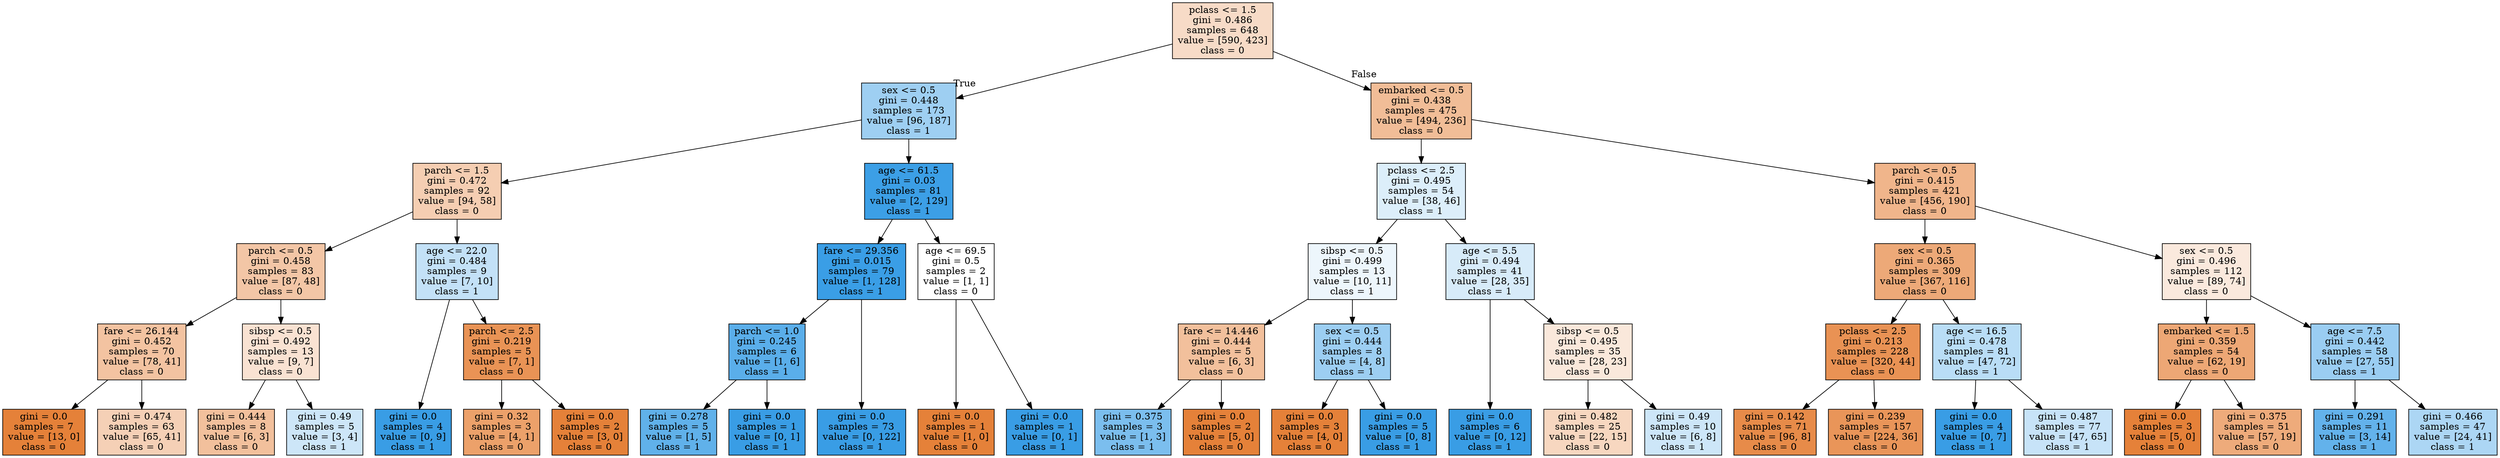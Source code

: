 digraph Tree {
node [shape=box, style="filled", color="black"] ;
graph [ranksep=equally, splines=polyline] ;
0 [label="pclass <= 1.5\ngini = 0.486\nsamples = 648\nvalue = [590, 423]\nclass = 0", fillcolor="#e5813948"] ;
1 [label="sex <= 0.5\ngini = 0.448\nsamples = 173\nvalue = [96, 187]\nclass = 1", fillcolor="#399de57c"] ;
0 -> 1 [labeldistance=2.5, labelangle=45, headlabel="True"] ;
2 [label="parch <= 1.5\ngini = 0.472\nsamples = 92\nvalue = [94, 58]\nclass = 0", fillcolor="#e5813962"] ;
1 -> 2 ;
3 [label="parch <= 0.5\ngini = 0.458\nsamples = 83\nvalue = [87, 48]\nclass = 0", fillcolor="#e5813972"] ;
2 -> 3 ;
4 [label="fare <= 26.144\ngini = 0.452\nsamples = 70\nvalue = [78, 41]\nclass = 0", fillcolor="#e5813979"] ;
3 -> 4 ;
5 [label="gini = 0.0\nsamples = 7\nvalue = [13, 0]\nclass = 0", fillcolor="#e58139ff"] ;
4 -> 5 ;
6 [label="gini = 0.474\nsamples = 63\nvalue = [65, 41]\nclass = 0", fillcolor="#e581395e"] ;
4 -> 6 ;
7 [label="sibsp <= 0.5\ngini = 0.492\nsamples = 13\nvalue = [9, 7]\nclass = 0", fillcolor="#e5813939"] ;
3 -> 7 ;
8 [label="gini = 0.444\nsamples = 8\nvalue = [6, 3]\nclass = 0", fillcolor="#e581397f"] ;
7 -> 8 ;
9 [label="gini = 0.49\nsamples = 5\nvalue = [3, 4]\nclass = 1", fillcolor="#399de540"] ;
7 -> 9 ;
10 [label="age <= 22.0\ngini = 0.484\nsamples = 9\nvalue = [7, 10]\nclass = 1", fillcolor="#399de54d"] ;
2 -> 10 ;
11 [label="gini = 0.0\nsamples = 4\nvalue = [0, 9]\nclass = 1", fillcolor="#399de5ff"] ;
10 -> 11 ;
12 [label="parch <= 2.5\ngini = 0.219\nsamples = 5\nvalue = [7, 1]\nclass = 0", fillcolor="#e58139db"] ;
10 -> 12 ;
13 [label="gini = 0.32\nsamples = 3\nvalue = [4, 1]\nclass = 0", fillcolor="#e58139bf"] ;
12 -> 13 ;
14 [label="gini = 0.0\nsamples = 2\nvalue = [3, 0]\nclass = 0", fillcolor="#e58139ff"] ;
12 -> 14 ;
15 [label="age <= 61.5\ngini = 0.03\nsamples = 81\nvalue = [2, 129]\nclass = 1", fillcolor="#399de5fb"] ;
1 -> 15 ;
16 [label="fare <= 29.356\ngini = 0.015\nsamples = 79\nvalue = [1, 128]\nclass = 1", fillcolor="#399de5fd"] ;
15 -> 16 ;
17 [label="parch <= 1.0\ngini = 0.245\nsamples = 6\nvalue = [1, 6]\nclass = 1", fillcolor="#399de5d4"] ;
16 -> 17 ;
18 [label="gini = 0.278\nsamples = 5\nvalue = [1, 5]\nclass = 1", fillcolor="#399de5cc"] ;
17 -> 18 ;
19 [label="gini = 0.0\nsamples = 1\nvalue = [0, 1]\nclass = 1", fillcolor="#399de5ff"] ;
17 -> 19 ;
20 [label="gini = 0.0\nsamples = 73\nvalue = [0, 122]\nclass = 1", fillcolor="#399de5ff"] ;
16 -> 20 ;
21 [label="age <= 69.5\ngini = 0.5\nsamples = 2\nvalue = [1, 1]\nclass = 0", fillcolor="#e5813900"] ;
15 -> 21 ;
22 [label="gini = 0.0\nsamples = 1\nvalue = [1, 0]\nclass = 0", fillcolor="#e58139ff"] ;
21 -> 22 ;
23 [label="gini = 0.0\nsamples = 1\nvalue = [0, 1]\nclass = 1", fillcolor="#399de5ff"] ;
21 -> 23 ;
24 [label="embarked <= 0.5\ngini = 0.438\nsamples = 475\nvalue = [494, 236]\nclass = 0", fillcolor="#e5813985"] ;
0 -> 24 [labeldistance=2.5, labelangle=-45, headlabel="False"] ;
25 [label="pclass <= 2.5\ngini = 0.495\nsamples = 54\nvalue = [38, 46]\nclass = 1", fillcolor="#399de52c"] ;
24 -> 25 ;
26 [label="sibsp <= 0.5\ngini = 0.499\nsamples = 13\nvalue = [10, 11]\nclass = 1", fillcolor="#399de517"] ;
25 -> 26 ;
27 [label="fare <= 14.446\ngini = 0.444\nsamples = 5\nvalue = [6, 3]\nclass = 0", fillcolor="#e581397f"] ;
26 -> 27 ;
28 [label="gini = 0.375\nsamples = 3\nvalue = [1, 3]\nclass = 1", fillcolor="#399de5aa"] ;
27 -> 28 ;
29 [label="gini = 0.0\nsamples = 2\nvalue = [5, 0]\nclass = 0", fillcolor="#e58139ff"] ;
27 -> 29 ;
30 [label="sex <= 0.5\ngini = 0.444\nsamples = 8\nvalue = [4, 8]\nclass = 1", fillcolor="#399de57f"] ;
26 -> 30 ;
31 [label="gini = 0.0\nsamples = 3\nvalue = [4, 0]\nclass = 0", fillcolor="#e58139ff"] ;
30 -> 31 ;
32 [label="gini = 0.0\nsamples = 5\nvalue = [0, 8]\nclass = 1", fillcolor="#399de5ff"] ;
30 -> 32 ;
33 [label="age <= 5.5\ngini = 0.494\nsamples = 41\nvalue = [28, 35]\nclass = 1", fillcolor="#399de533"] ;
25 -> 33 ;
34 [label="gini = 0.0\nsamples = 6\nvalue = [0, 12]\nclass = 1", fillcolor="#399de5ff"] ;
33 -> 34 ;
35 [label="sibsp <= 0.5\ngini = 0.495\nsamples = 35\nvalue = [28, 23]\nclass = 0", fillcolor="#e581392e"] ;
33 -> 35 ;
36 [label="gini = 0.482\nsamples = 25\nvalue = [22, 15]\nclass = 0", fillcolor="#e5813951"] ;
35 -> 36 ;
37 [label="gini = 0.49\nsamples = 10\nvalue = [6, 8]\nclass = 1", fillcolor="#399de540"] ;
35 -> 37 ;
38 [label="parch <= 0.5\ngini = 0.415\nsamples = 421\nvalue = [456, 190]\nclass = 0", fillcolor="#e5813995"] ;
24 -> 38 ;
39 [label="sex <= 0.5\ngini = 0.365\nsamples = 309\nvalue = [367, 116]\nclass = 0", fillcolor="#e58139ae"] ;
38 -> 39 ;
40 [label="pclass <= 2.5\ngini = 0.213\nsamples = 228\nvalue = [320, 44]\nclass = 0", fillcolor="#e58139dc"] ;
39 -> 40 ;
41 [label="gini = 0.142\nsamples = 71\nvalue = [96, 8]\nclass = 0", fillcolor="#e58139ea"] ;
40 -> 41 ;
42 [label="gini = 0.239\nsamples = 157\nvalue = [224, 36]\nclass = 0", fillcolor="#e58139d6"] ;
40 -> 42 ;
43 [label="age <= 16.5\ngini = 0.478\nsamples = 81\nvalue = [47, 72]\nclass = 1", fillcolor="#399de559"] ;
39 -> 43 ;
44 [label="gini = 0.0\nsamples = 4\nvalue = [0, 7]\nclass = 1", fillcolor="#399de5ff"] ;
43 -> 44 ;
45 [label="gini = 0.487\nsamples = 77\nvalue = [47, 65]\nclass = 1", fillcolor="#399de547"] ;
43 -> 45 ;
46 [label="sex <= 0.5\ngini = 0.496\nsamples = 112\nvalue = [89, 74]\nclass = 0", fillcolor="#e581392b"] ;
38 -> 46 ;
47 [label="embarked <= 1.5\ngini = 0.359\nsamples = 54\nvalue = [62, 19]\nclass = 0", fillcolor="#e58139b1"] ;
46 -> 47 ;
48 [label="gini = 0.0\nsamples = 3\nvalue = [5, 0]\nclass = 0", fillcolor="#e58139ff"] ;
47 -> 48 ;
49 [label="gini = 0.375\nsamples = 51\nvalue = [57, 19]\nclass = 0", fillcolor="#e58139aa"] ;
47 -> 49 ;
50 [label="age <= 7.5\ngini = 0.442\nsamples = 58\nvalue = [27, 55]\nclass = 1", fillcolor="#399de582"] ;
46 -> 50 ;
51 [label="gini = 0.291\nsamples = 11\nvalue = [3, 14]\nclass = 1", fillcolor="#399de5c8"] ;
50 -> 51 ;
52 [label="gini = 0.466\nsamples = 47\nvalue = [24, 41]\nclass = 1", fillcolor="#399de56a"] ;
50 -> 52 ;
{rank=same ; 0} ;
{rank=same ; 1; 24} ;
{rank=same ; 2; 15; 25; 38} ;
{rank=same ; 3; 10; 16; 21; 26; 33; 39; 46} ;
{rank=same ; 4; 7; 12; 17; 27; 30; 35; 40; 43; 47; 50} ;
{rank=same ; 5; 6; 8; 9; 11; 13; 14; 18; 19; 20; 22; 23; 28; 29; 31; 32; 34; 36; 37; 41; 42; 44; 45; 48; 49; 51; 52} ;
}